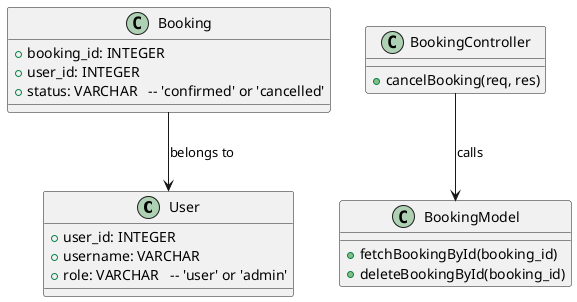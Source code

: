 @startuml cancelBooking
class User {
    +user_id: INTEGER
    +username: VARCHAR
    +role: VARCHAR   -- 'user' or 'admin'
}

class Booking {
    +booking_id: INTEGER
    +user_id: INTEGER
    +status: VARCHAR   -- 'confirmed' or 'cancelled'
}

class BookingController {
    +cancelBooking(req, res)
}

class BookingModel {
    +fetchBookingById(booking_id)
    +deleteBookingById(booking_id)
}

BookingController --> BookingModel : calls
Booking --> User : belongs to
@enduml
